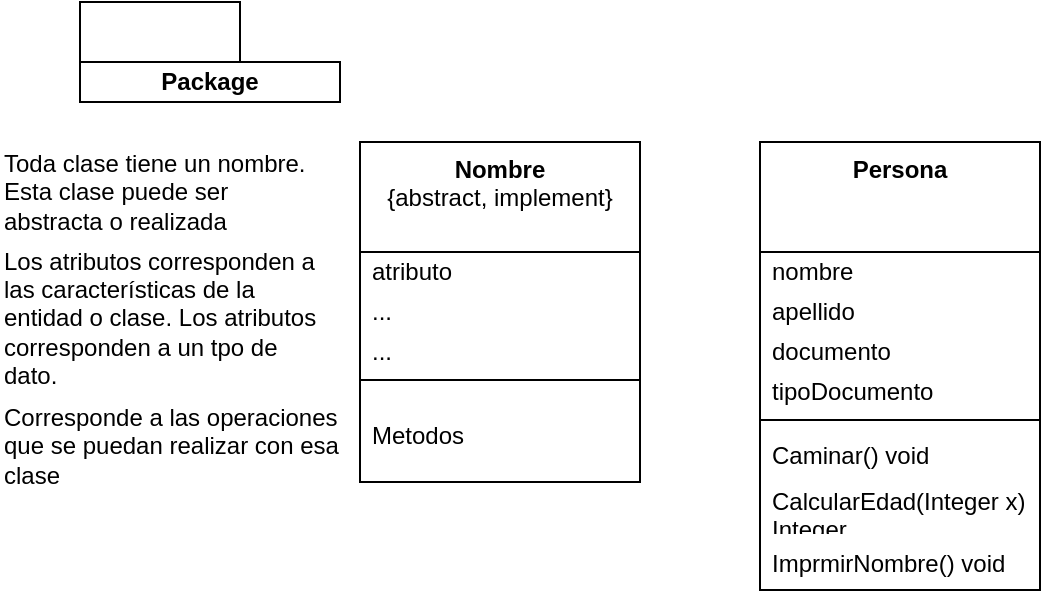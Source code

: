 <mxfile version="24.7.8">
  <diagram name="Página-1" id="H37WpnvdxtTepjWWDejD">
    <mxGraphModel dx="1430" dy="577" grid="1" gridSize="10" guides="1" tooltips="1" connect="1" arrows="1" fold="1" page="1" pageScale="1" pageWidth="827" pageHeight="1169" math="0" shadow="0">
      <root>
        <mxCell id="0" />
        <mxCell id="1" parent="0" />
        <mxCell id="qIVT3n_WB9fcZ7K4CrMq-2" value="Package" style="shape=folder;fontStyle=1;tabWidth=80;tabHeight=30;tabPosition=left;html=1;boundedLbl=1;whiteSpace=wrap;" vertex="1" parent="1">
          <mxGeometry x="210" y="170" width="130" height="50" as="geometry" />
        </mxCell>
        <mxCell id="qIVT3n_WB9fcZ7K4CrMq-3" value="&lt;b&gt;Nombre&lt;/b&gt;&lt;br&gt;{abstract, implement}" style="swimlane;fontStyle=0;align=center;verticalAlign=top;childLayout=stackLayout;horizontal=1;startSize=55;horizontalStack=0;resizeParent=1;resizeParentMax=0;resizeLast=0;collapsible=0;marginBottom=0;html=1;whiteSpace=wrap;" vertex="1" parent="1">
          <mxGeometry x="350" y="240" width="140" height="170" as="geometry" />
        </mxCell>
        <mxCell id="qIVT3n_WB9fcZ7K4CrMq-5" value="atributo" style="text;html=1;strokeColor=none;fillColor=none;align=left;verticalAlign=middle;spacingLeft=4;spacingRight=4;overflow=hidden;rotatable=0;points=[[0,0.5],[1,0.5]];portConstraint=eastwest;whiteSpace=wrap;" vertex="1" parent="qIVT3n_WB9fcZ7K4CrMq-3">
          <mxGeometry y="55" width="140" height="20" as="geometry" />
        </mxCell>
        <mxCell id="qIVT3n_WB9fcZ7K4CrMq-15" value="..." style="text;html=1;strokeColor=none;fillColor=none;align=left;verticalAlign=middle;spacingLeft=4;spacingRight=4;overflow=hidden;rotatable=0;points=[[0,0.5],[1,0.5]];portConstraint=eastwest;whiteSpace=wrap;" vertex="1" parent="qIVT3n_WB9fcZ7K4CrMq-3">
          <mxGeometry y="75" width="140" height="20" as="geometry" />
        </mxCell>
        <mxCell id="qIVT3n_WB9fcZ7K4CrMq-7" value="..." style="text;html=1;strokeColor=none;fillColor=none;align=left;verticalAlign=middle;spacingLeft=4;spacingRight=4;overflow=hidden;rotatable=0;points=[[0,0.5],[1,0.5]];portConstraint=eastwest;whiteSpace=wrap;" vertex="1" parent="qIVT3n_WB9fcZ7K4CrMq-3">
          <mxGeometry y="95" width="140" height="20" as="geometry" />
        </mxCell>
        <mxCell id="qIVT3n_WB9fcZ7K4CrMq-8" value="" style="line;strokeWidth=1;fillColor=none;align=left;verticalAlign=middle;spacingTop=-1;spacingLeft=3;spacingRight=3;rotatable=0;labelPosition=right;points=[];portConstraint=eastwest;" vertex="1" parent="qIVT3n_WB9fcZ7K4CrMq-3">
          <mxGeometry y="115" width="140" height="8" as="geometry" />
        </mxCell>
        <mxCell id="qIVT3n_WB9fcZ7K4CrMq-10" value="Metodos" style="text;html=1;strokeColor=none;fillColor=none;align=left;verticalAlign=middle;spacingLeft=4;spacingRight=4;overflow=hidden;rotatable=0;points=[[0,0.5],[1,0.5]];portConstraint=eastwest;whiteSpace=wrap;" vertex="1" parent="qIVT3n_WB9fcZ7K4CrMq-3">
          <mxGeometry y="123" width="140" height="47" as="geometry" />
        </mxCell>
        <mxCell id="qIVT3n_WB9fcZ7K4CrMq-11" value="Toda clase tiene un nombre. Esta clase puede ser abstracta o realizada" style="text;html=1;align=left;verticalAlign=middle;whiteSpace=wrap;rounded=0;" vertex="1" parent="1">
          <mxGeometry x="170" y="240" width="160" height="50" as="geometry" />
        </mxCell>
        <mxCell id="qIVT3n_WB9fcZ7K4CrMq-13" value="Los atributos corresponden a las características de la entidad o clase. Los atributos corresponden a un tpo de dato.&amp;nbsp;" style="text;html=1;align=left;verticalAlign=middle;whiteSpace=wrap;rounded=0;" vertex="1" parent="1">
          <mxGeometry x="170" y="296.5" width="170" height="63.5" as="geometry" />
        </mxCell>
        <mxCell id="qIVT3n_WB9fcZ7K4CrMq-16" value="Corresponde a las operaciones que se puedan realizar con esa clase" style="text;html=1;align=left;verticalAlign=middle;whiteSpace=wrap;rounded=0;" vertex="1" parent="1">
          <mxGeometry x="170" y="360" width="170" height="63.5" as="geometry" />
        </mxCell>
        <mxCell id="qIVT3n_WB9fcZ7K4CrMq-17" value="&lt;b&gt;Persona&lt;/b&gt;" style="swimlane;fontStyle=0;align=center;verticalAlign=top;childLayout=stackLayout;horizontal=1;startSize=55;horizontalStack=0;resizeParent=1;resizeParentMax=0;resizeLast=0;collapsible=0;marginBottom=0;html=1;whiteSpace=wrap;" vertex="1" parent="1">
          <mxGeometry x="550" y="240" width="140" height="224" as="geometry" />
        </mxCell>
        <mxCell id="qIVT3n_WB9fcZ7K4CrMq-18" value="nombre" style="text;html=1;strokeColor=none;fillColor=none;align=left;verticalAlign=middle;spacingLeft=4;spacingRight=4;overflow=hidden;rotatable=0;points=[[0,0.5],[1,0.5]];portConstraint=eastwest;whiteSpace=wrap;" vertex="1" parent="qIVT3n_WB9fcZ7K4CrMq-17">
          <mxGeometry y="55" width="140" height="20" as="geometry" />
        </mxCell>
        <mxCell id="qIVT3n_WB9fcZ7K4CrMq-19" value="apellido" style="text;html=1;strokeColor=none;fillColor=none;align=left;verticalAlign=middle;spacingLeft=4;spacingRight=4;overflow=hidden;rotatable=0;points=[[0,0.5],[1,0.5]];portConstraint=eastwest;whiteSpace=wrap;" vertex="1" parent="qIVT3n_WB9fcZ7K4CrMq-17">
          <mxGeometry y="75" width="140" height="20" as="geometry" />
        </mxCell>
        <mxCell id="qIVT3n_WB9fcZ7K4CrMq-20" value="documento" style="text;html=1;strokeColor=none;fillColor=none;align=left;verticalAlign=middle;spacingLeft=4;spacingRight=4;overflow=hidden;rotatable=0;points=[[0,0.5],[1,0.5]];portConstraint=eastwest;whiteSpace=wrap;" vertex="1" parent="qIVT3n_WB9fcZ7K4CrMq-17">
          <mxGeometry y="95" width="140" height="20" as="geometry" />
        </mxCell>
        <mxCell id="qIVT3n_WB9fcZ7K4CrMq-23" value="tipoDocumento" style="text;html=1;strokeColor=none;fillColor=none;align=left;verticalAlign=middle;spacingLeft=4;spacingRight=4;overflow=hidden;rotatable=0;points=[[0,0.5],[1,0.5]];portConstraint=eastwest;whiteSpace=wrap;" vertex="1" parent="qIVT3n_WB9fcZ7K4CrMq-17">
          <mxGeometry y="115" width="140" height="20" as="geometry" />
        </mxCell>
        <mxCell id="qIVT3n_WB9fcZ7K4CrMq-21" value="" style="line;strokeWidth=1;fillColor=none;align=left;verticalAlign=middle;spacingTop=-1;spacingLeft=3;spacingRight=3;rotatable=0;labelPosition=right;points=[];portConstraint=eastwest;" vertex="1" parent="qIVT3n_WB9fcZ7K4CrMq-17">
          <mxGeometry y="135" width="140" height="8" as="geometry" />
        </mxCell>
        <mxCell id="qIVT3n_WB9fcZ7K4CrMq-22" value="Caminar() void" style="text;html=1;strokeColor=none;fillColor=none;align=left;verticalAlign=middle;spacingLeft=4;spacingRight=4;overflow=hidden;rotatable=0;points=[[0,0.5],[1,0.5]];portConstraint=eastwest;whiteSpace=wrap;" vertex="1" parent="qIVT3n_WB9fcZ7K4CrMq-17">
          <mxGeometry y="143" width="140" height="27" as="geometry" />
        </mxCell>
        <mxCell id="qIVT3n_WB9fcZ7K4CrMq-24" value="CalcularEdad(Integer x) Integer" style="text;html=1;strokeColor=none;fillColor=none;align=left;verticalAlign=middle;spacingLeft=4;spacingRight=4;overflow=hidden;rotatable=0;points=[[0,0.5],[1,0.5]];portConstraint=eastwest;whiteSpace=wrap;" vertex="1" parent="qIVT3n_WB9fcZ7K4CrMq-17">
          <mxGeometry y="170" width="140" height="27" as="geometry" />
        </mxCell>
        <mxCell id="qIVT3n_WB9fcZ7K4CrMq-25" value="ImprmirNombre() void" style="text;html=1;strokeColor=none;fillColor=none;align=left;verticalAlign=middle;spacingLeft=4;spacingRight=4;overflow=hidden;rotatable=0;points=[[0,0.5],[1,0.5]];portConstraint=eastwest;whiteSpace=wrap;" vertex="1" parent="qIVT3n_WB9fcZ7K4CrMq-17">
          <mxGeometry y="197" width="140" height="27" as="geometry" />
        </mxCell>
      </root>
    </mxGraphModel>
  </diagram>
</mxfile>
